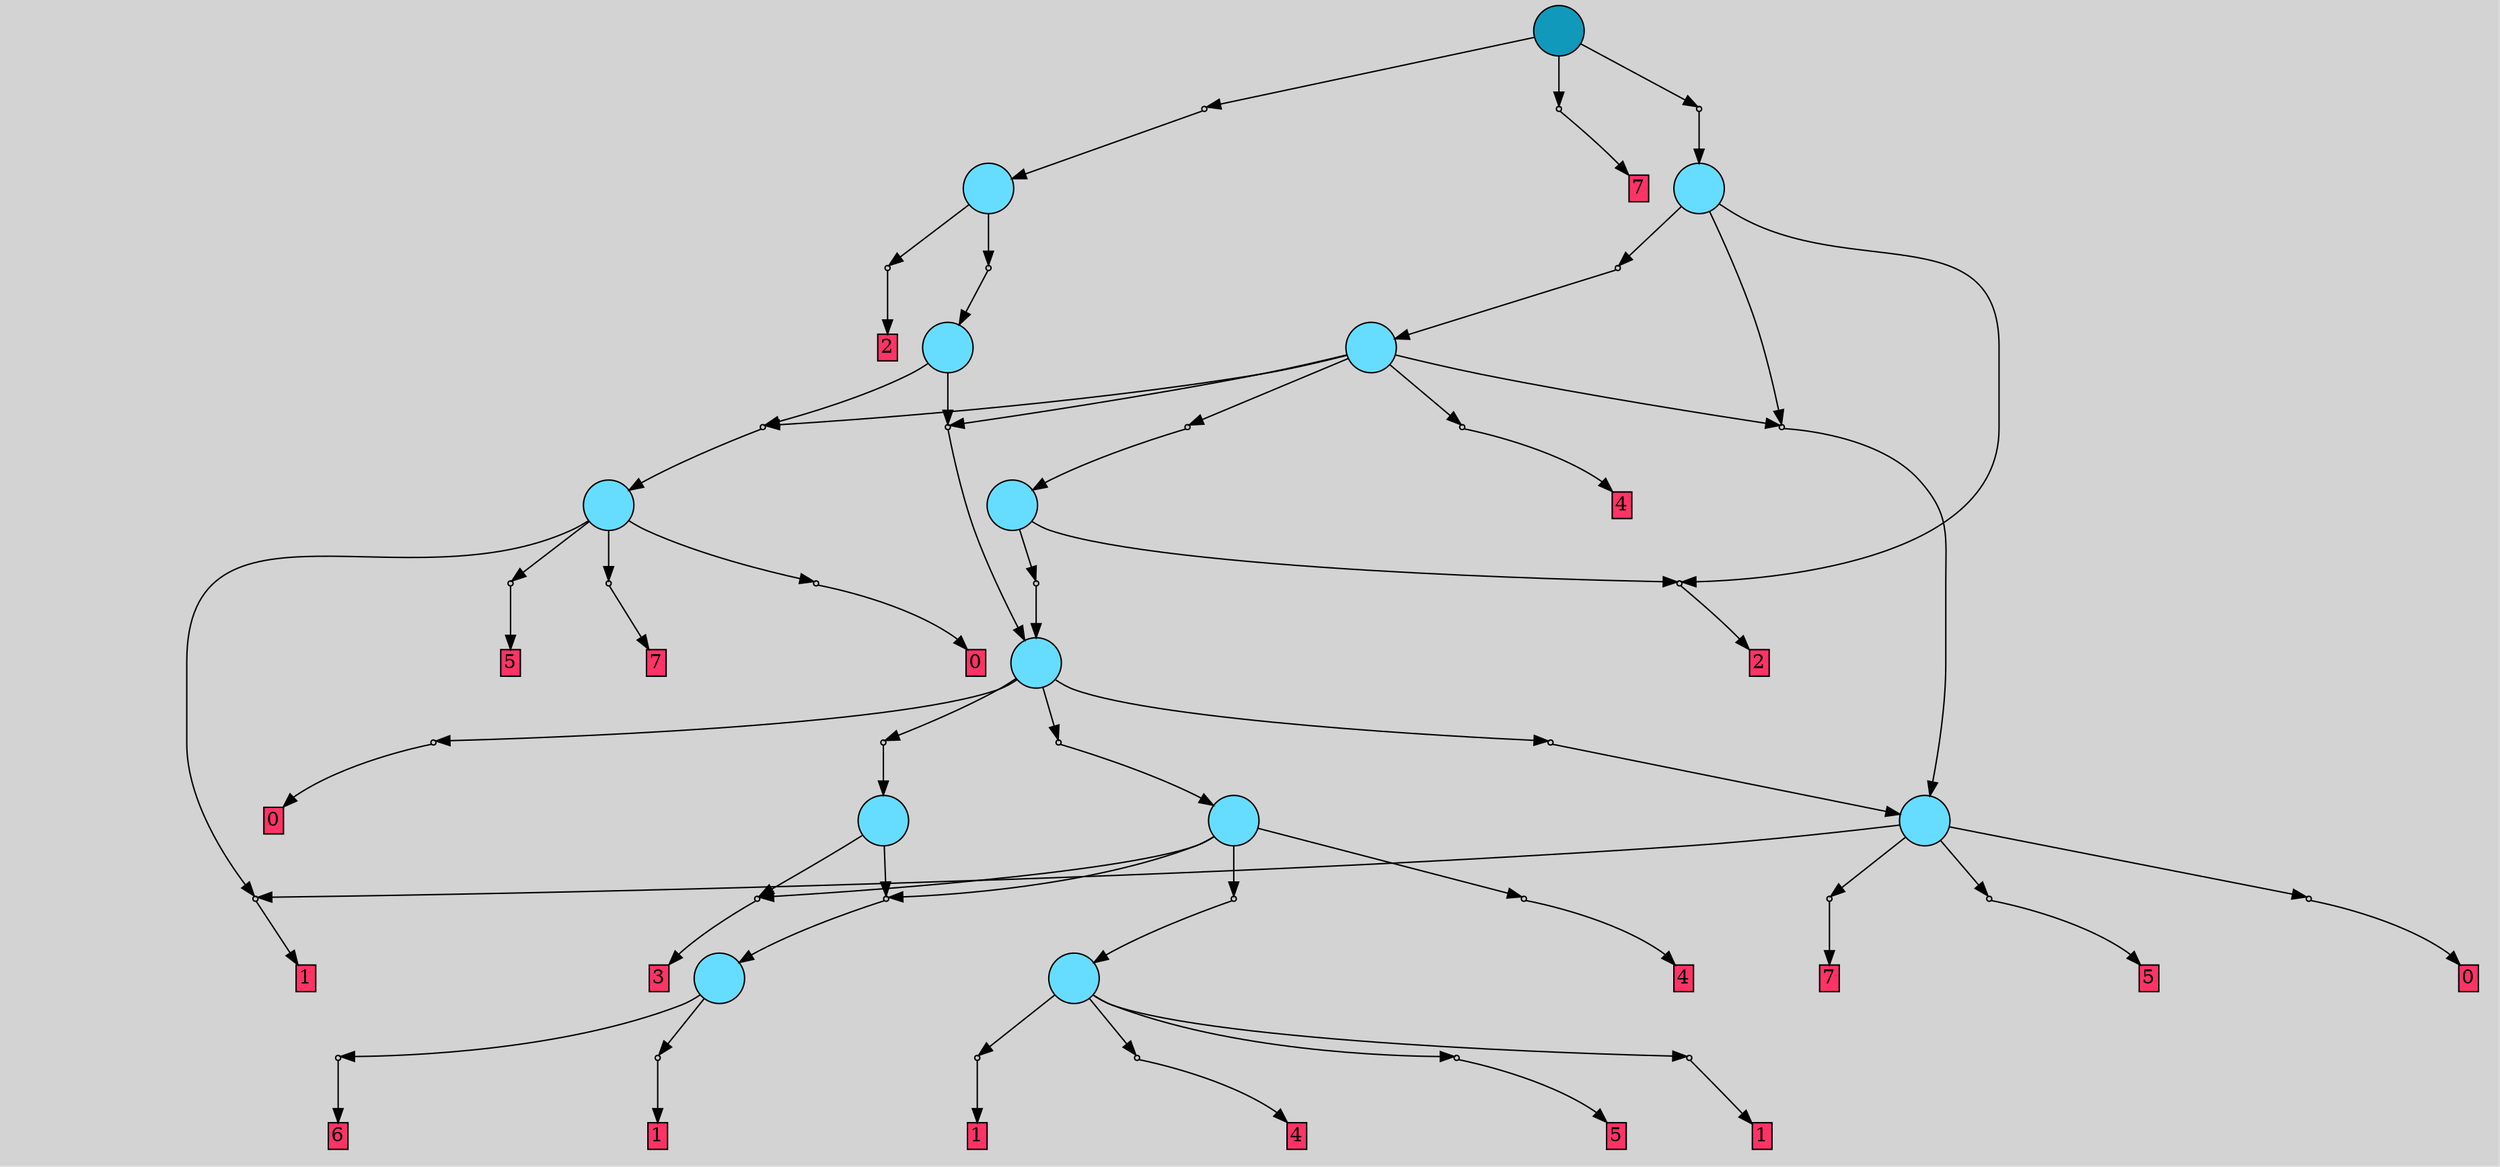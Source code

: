 // File exported with GEGELATI v1.3.1
// On the 2024-04-15 16:01:53
// With the File::TPGGraphDotExporter
digraph{
	graph[pad = "0.212, 0.055" bgcolor = lightgray]
	node[shape=circle style = filled label = ""]
		T0 [fillcolor="#66ddff"]
		T1 [fillcolor="#66ddff"]
		T2 [fillcolor="#66ddff"]
		T3 [fillcolor="#66ddff"]
		T4 [fillcolor="#66ddff"]
		T5 [fillcolor="#66ddff"]
		T6 [fillcolor="#66ddff"]
		T7 [fillcolor="#66ddff"]
		T8 [fillcolor="#66ddff"]
		T9 [fillcolor="#66ddff"]
		T10 [fillcolor="#66ddff"]
		T11 [fillcolor="#66ddff"]
		T12 [fillcolor="#1199bb"]
		P0 [fillcolor="#cccccc" shape=point] //
		I0 [shape=box style=invis label=""]
		P0 -> I0[style=invis]
		A0 [fillcolor="#ff3366" shape=box margin=0.03 width=0 height=0 label="6"]
		T0 -> P0 -> A0
		P1 [fillcolor="#cccccc" shape=point] //
		I1 [shape=box style=invis label="5|0&3|4#4|7#1|7#3|5&#92;n"]
		P1 -> I1[style=invis]
		A1 [fillcolor="#ff3366" shape=box margin=0.03 width=0 height=0 label="1"]
		T0 -> P1 -> A1
		P2 [fillcolor="#cccccc" shape=point] //
		I2 [shape=box style=invis label="5|0&3|4#4|7#1|7#3|5&#92;n"]
		P2 -> I2[style=invis]
		A2 [fillcolor="#ff3366" shape=box margin=0.03 width=0 height=0 label="1"]
		T1 -> P2 -> A2
		P3 [fillcolor="#cccccc" shape=point] //
		I3 [shape=box style=invis label="3|0&1|5#3|5#2|7#0|0&#92;n"]
		P3 -> I3[style=invis]
		A3 [fillcolor="#ff3366" shape=box margin=0.03 width=0 height=0 label="5"]
		T1 -> P3 -> A3
		P4 [fillcolor="#cccccc" shape=point] //
		I4 [shape=box style=invis label=""]
		P4 -> I4[style=invis]
		A4 [fillcolor="#ff3366" shape=box margin=0.03 width=0 height=0 label="7"]
		T1 -> P4 -> A4
		P5 [fillcolor="#cccccc" shape=point] //
		I5 [shape=box style=invis label="3|3&4|3#2|0#0|7#0|1&#92;n0|0&0|3#1|5#2|7#2|3&#92;n"]
		P5 -> I5[style=invis]
		A5 [fillcolor="#ff3366" shape=box margin=0.03 width=0 height=0 label="0"]
		T1 -> P5 -> A5
		P6 [fillcolor="#cccccc" shape=point] //
		I6 [shape=box style=invis label="3|0&1|5#3|5#4|7#0|0&#92;n"]
		P6 -> I6[style=invis]
		A6 [fillcolor="#ff3366" shape=box margin=0.03 width=0 height=0 label="5"]
		T2 -> P6 -> A6
		T2 -> P2
		P7 [fillcolor="#cccccc" shape=point] //
		I7 [shape=box style=invis label="3|3&4|3#2|0#0|7#0|1&#92;n0|0&0|3#1|5#2|7#2|3&#92;n"]
		P7 -> I7[style=invis]
		A7 [fillcolor="#ff3366" shape=box margin=0.03 width=0 height=0 label="0"]
		T2 -> P7 -> A7
		P8 [fillcolor="#cccccc" shape=point] //
		I8 [shape=box style=invis label=""]
		P8 -> I8[style=invis]
		A8 [fillcolor="#ff3366" shape=box margin=0.03 width=0 height=0 label="7"]
		T2 -> P8 -> A8
		P9 [fillcolor="#cccccc" shape=point] //
		I9 [shape=box style=invis label="3|0&1|5#3|5#4|7#0|0&#92;n"]
		P9 -> I9[style=invis]
		A9 [fillcolor="#ff3366" shape=box margin=0.03 width=0 height=0 label="5"]
		T3 -> P9 -> A9
		P10 [fillcolor="#cccccc" shape=point] //
		I10 [shape=box style=invis label=""]
		P10 -> I10[style=invis]
		A10 [fillcolor="#ff3366" shape=box margin=0.03 width=0 height=0 label="1"]
		T3 -> P10 -> A10
		P11 [fillcolor="#cccccc" shape=point] //
		I11 [shape=box style=invis label="5|0&1|4#2|3#4|6#4|4&#92;n"]
		P11 -> I11[style=invis]
		A11 [fillcolor="#ff3366" shape=box margin=0.03 width=0 height=0 label="1"]
		T3 -> P11 -> A11
		P12 [fillcolor="#cccccc" shape=point] //
		I12 [shape=box style=invis label="3|0&1|5#3|6#3|0#3|6&#92;n"]
		P12 -> I12[style=invis]
		A12 [fillcolor="#ff3366" shape=box margin=0.03 width=0 height=0 label="4"]
		T3 -> P12 -> A12
		P13 [fillcolor="#cccccc" shape=point] //
		I13 [shape=box style=invis label="6|0&0|7#1|0#2|4#3|4&#92;n"]
		P13 -> I13[style=invis]
		T4 -> P13 -> T0
		P14 [fillcolor="#cccccc" shape=point] //
		I14 [shape=box style=invis label="6|0&3|5#0|0#1|6#2|6&#92;n"]
		P14 -> I14[style=invis]
		A13 [fillcolor="#ff3366" shape=box margin=0.03 width=0 height=0 label="3"]
		T4 -> P14 -> A13
		P15 [fillcolor="#cccccc" shape=point] //
		I15 [shape=box style=invis label="3|0&1|5#3|6#3|0#3|6&#92;n"]
		P15 -> I15[style=invis]
		A14 [fillcolor="#ff3366" shape=box margin=0.03 width=0 height=0 label="4"]
		T5 -> P15 -> A14
		T5 -> P13
		P16 [fillcolor="#cccccc" shape=point] //
		I16 [shape=box style=invis label="0|0&3|1#0|0#4|7#2|3&#92;n"]
		P16 -> I16[style=invis]
		T5 -> P16 -> T3
		T5 -> P14
		P17 [fillcolor="#cccccc" shape=point] //
		I17 [shape=box style=invis label="3|0&4|1#3|1#0|3#2|7&#92;n"]
		P17 -> I17[style=invis]
		T6 -> P17 -> T2
		P18 [fillcolor="#cccccc" shape=point] //
		I18 [shape=box style=invis label="4|0&1|0#4|4#0|0#4|0&#92;n"]
		P18 -> I18[style=invis]
		A15 [fillcolor="#ff3366" shape=box margin=0.03 width=0 height=0 label="0"]
		T6 -> P18 -> A15
		P19 [fillcolor="#cccccc" shape=point] //
		I19 [shape=box style=invis label="7|0&2|3#1|0#3|2#0|3&#92;n"]
		P19 -> I19[style=invis]
		T6 -> P19 -> T4
		P20 [fillcolor="#cccccc" shape=point] //
		I20 [shape=box style=invis label="2|0&1|0#2|1#0|5#4|7&#92;n"]
		P20 -> I20[style=invis]
		T6 -> P20 -> T5
		P21 [fillcolor="#cccccc" shape=point] //
		I21 [shape=box style=invis label="1|5&4|5#0|2#4|1#1|6&#92;n2|0&3|2#0|5#2|0#3|5&#92;n"]
		P21 -> I21[style=invis]
		A16 [fillcolor="#ff3366" shape=box margin=0.03 width=0 height=0 label="2"]
		T7 -> P21 -> A16
		P22 [fillcolor="#cccccc" shape=point] //
		I22 [shape=box style=invis label="5|2&2|2#0|4#1|6#2|7&#92;n7|0&3|1#4|1#0|2#0|4&#92;n"]
		P22 -> I22[style=invis]
		T7 -> P22 -> T6
		P23 [fillcolor="#cccccc" shape=point] //
		I23 [shape=box style=invis label="2|0&3|5#1|0#2|0#2|3&#92;n"]
		P23 -> I23[style=invis]
		T8 -> P23 -> T1
		P24 [fillcolor="#cccccc" shape=point] //
		I24 [shape=box style=invis label="4|0&4|4#3|4#0|4#3|2&#92;n"]
		P24 -> I24[style=invis]
		T8 -> P24 -> T6
		P25 [fillcolor="#cccccc" shape=point] //
		I25 [shape=box style=invis label="2|0&3|2#4|5#2|0#3|7&#92;n"]
		P25 -> I25[style=invis]
		T9 -> P25 -> T7
		T9 -> P24
		P26 [fillcolor="#cccccc" shape=point] //
		I26 [shape=box style=invis label="2|0&1|5#3|6#3|0#3|6&#92;n"]
		P26 -> I26[style=invis]
		A17 [fillcolor="#ff3366" shape=box margin=0.03 width=0 height=0 label="4"]
		T9 -> P26 -> A17
		P27 [fillcolor="#cccccc" shape=point] //
		I27 [shape=box style=invis label="3|0&4|1#3|1#0|3#2|5&#92;n"]
		P27 -> I27[style=invis]
		T9 -> P27 -> T2
		T9 -> P23
		T10 -> P27
		P28 [fillcolor="#cccccc" shape=point] //
		I28 [shape=box style=invis label="6|1&2|1#2|1#1|0#4|7&#92;n1|0&0|1#4|3#2|5#1|5&#92;n"]
		P28 -> I28[style=invis]
		T10 -> P28 -> T9
		T10 -> P21
		P29 [fillcolor="#cccccc" shape=point] //
		I29 [shape=box style=invis label="6|0&2|2#4|2#1|6#2|6&#92;n"]
		P29 -> I29[style=invis]
		T11 -> P29 -> T8
		P30 [fillcolor="#cccccc" shape=point] //
		I30 [shape=box style=invis label="6|0&1|2#1|3#0|5#4|3&#92;n"]
		P30 -> I30[style=invis]
		A18 [fillcolor="#ff3366" shape=box margin=0.03 width=0 height=0 label="2"]
		T11 -> P30 -> A18
		P31 [fillcolor="#cccccc" shape=point] //
		I31 [shape=box style=invis label="0|1&3|4#1|0#2|7#2|1&#92;n7|0&2|1#1|3#2|0#0|1&#92;n"]
		P31 -> I31[style=invis]
		T12 -> P31 -> T11
		P32 [fillcolor="#cccccc" shape=point] //
		I32 [shape=box style=invis label="3|0&3|0#0|6#4|5#1|6&#92;n"]
		P32 -> I32[style=invis]
		A19 [fillcolor="#ff3366" shape=box margin=0.03 width=0 height=0 label="7"]
		T12 -> P32 -> A19
		P33 [fillcolor="#cccccc" shape=point] //
		I33 [shape=box style=invis label="3|0&2|0#0|6#4|5#3|6&#92;n"]
		P33 -> I33[style=invis]
		T12 -> P33 -> T10
		{ rank= same T12 }
}
